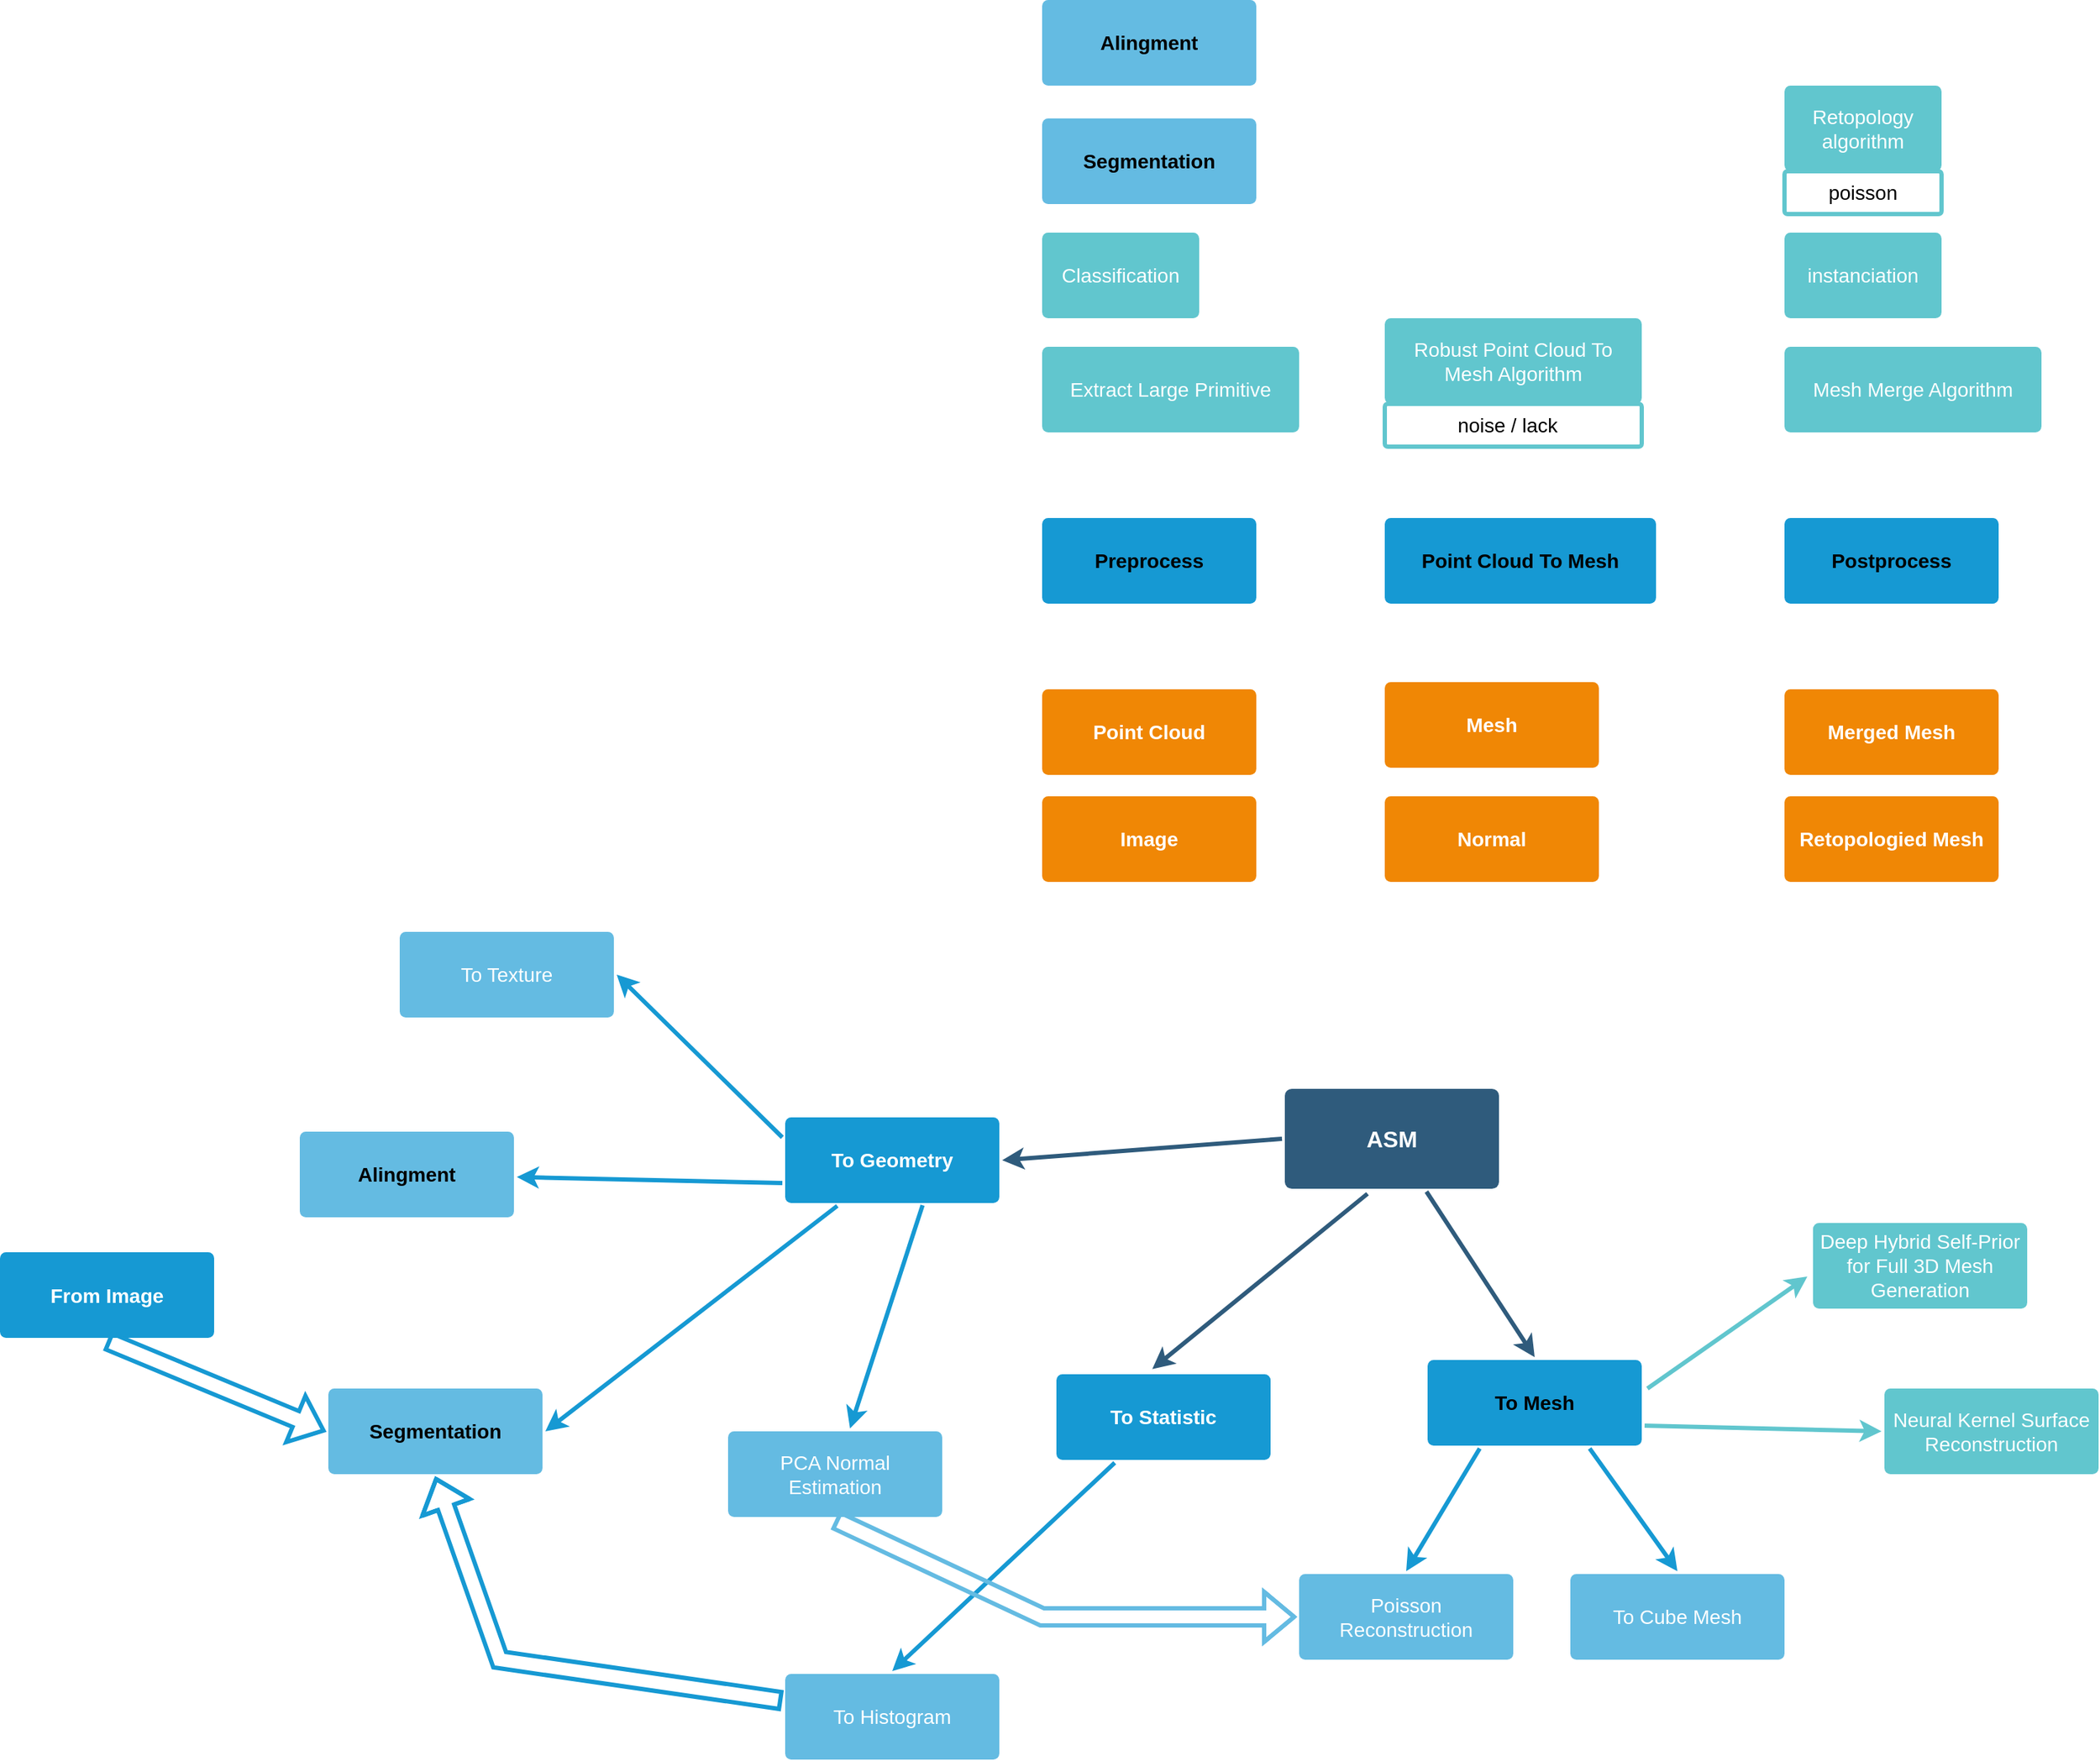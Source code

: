 <mxfile version="24.2.7" type="github">
  <diagram id="6a731a19-8d31-9384-78a2-239565b7b9f0" name="Page-1">
    <mxGraphModel dx="3611" dy="2277" grid="1" gridSize="10" guides="1" tooltips="1" connect="1" arrows="1" fold="1" page="1" pageScale="1" pageWidth="1169" pageHeight="827" background="none" math="0" shadow="0">
      <root>
        <mxCell id="0" />
        <mxCell id="1" parent="0" />
        <mxCell id="1747" value="" style="edgeStyle=none;rounded=0;jumpStyle=none;html=1;shadow=0;labelBackgroundColor=none;startArrow=none;startFill=0;endArrow=classic;endFill=1;jettySize=auto;orthogonalLoop=1;strokeColor=#2F5B7C;strokeWidth=3;fontFamily=Helvetica;fontSize=16;fontColor=#23445D;spacing=5;entryX=0.5;entryY=0;entryDx=0;entryDy=0;" parent="1" source="1749" target="1760" edge="1">
          <mxGeometry relative="1" as="geometry" />
        </mxCell>
        <mxCell id="1749" value="ASM" style="rounded=1;whiteSpace=wrap;html=1;shadow=0;labelBackgroundColor=none;strokeColor=none;strokeWidth=3;fillColor=#2F5B7C;fontFamily=Helvetica;fontSize=16;fontColor=#FFFFFF;align=center;fontStyle=1;spacing=5;arcSize=7;perimeterSpacing=2;" parent="1" vertex="1">
          <mxGeometry x="330" y="320" width="150" height="70" as="geometry" />
        </mxCell>
        <mxCell id="1758" value="" style="edgeStyle=none;rounded=0;jumpStyle=none;html=1;shadow=0;labelBackgroundColor=none;startArrow=none;startFill=0;endArrow=classic;endFill=1;jettySize=auto;orthogonalLoop=1;strokeColor=#1699D3;strokeWidth=3;fontFamily=Helvetica;fontSize=14;fontColor=#FFFFFF;spacing=5;entryX=0.5;entryY=0;entryDx=0;entryDy=0;" parent="1" source="dubBO0x6jDg2hfLxzebg-1798" target="1762" edge="1">
          <mxGeometry relative="1" as="geometry" />
        </mxCell>
        <mxCell id="1760" value="To Mesh" style="rounded=1;whiteSpace=wrap;html=1;shadow=0;labelBackgroundColor=none;strokeColor=none;strokeWidth=3;fillColor=#1699d3;fontFamily=Helvetica;fontSize=14;fontColor=#000000;align=center;spacing=5;fontStyle=1;arcSize=7;perimeterSpacing=2;" parent="1" vertex="1">
          <mxGeometry x="430" y="510" width="150" height="60" as="geometry" />
        </mxCell>
        <mxCell id="1762" value="To Histogram" style="rounded=1;whiteSpace=wrap;html=1;shadow=0;labelBackgroundColor=none;strokeColor=none;strokeWidth=3;fillColor=#64bbe2;fontFamily=Helvetica;fontSize=14;fontColor=#FFFFFF;align=center;spacing=5;arcSize=7;perimeterSpacing=2;" parent="1" vertex="1">
          <mxGeometry x="-20" y="730" width="150" height="60" as="geometry" />
        </mxCell>
        <mxCell id="1772" value="Deep Hybrid Self-Prior for Full 3D Mesh Generation" style="rounded=1;whiteSpace=wrap;html=1;shadow=0;labelBackgroundColor=none;strokeColor=none;strokeWidth=3;fillColor=#61c6ce;fontFamily=Helvetica;fontSize=14;fontColor=#FFFFFF;align=center;spacing=5;fontStyle=0;arcSize=7;perimeterSpacing=2;" parent="1" vertex="1">
          <mxGeometry x="700" y="414" width="150" height="60" as="geometry" />
        </mxCell>
        <mxCell id="dubBO0x6jDg2hfLxzebg-1780" value="" style="edgeStyle=none;rounded=0;jumpStyle=none;html=1;shadow=0;labelBackgroundColor=none;startArrow=none;startFill=0;endArrow=classic;endFill=1;jettySize=auto;orthogonalLoop=1;strokeColor=#1699D3;strokeWidth=3;fontFamily=Helvetica;fontSize=14;fontColor=#FFFFFF;spacing=5;exitX=0.638;exitY=0.993;exitDx=0;exitDy=0;exitPerimeter=0;" edge="1" parent="1" target="dubBO0x6jDg2hfLxzebg-1781" source="dubBO0x6jDg2hfLxzebg-1794">
          <mxGeometry relative="1" as="geometry">
            <mxPoint x="504" y="620" as="sourcePoint" />
          </mxGeometry>
        </mxCell>
        <mxCell id="dubBO0x6jDg2hfLxzebg-1781" value="PCA Normal Estimation" style="rounded=1;whiteSpace=wrap;html=1;shadow=0;labelBackgroundColor=none;strokeColor=none;strokeWidth=3;fillColor=#64bbe2;fontFamily=Helvetica;fontSize=14;fontColor=#FFFFFF;align=center;spacing=5;arcSize=7;perimeterSpacing=2;" vertex="1" parent="1">
          <mxGeometry x="-60" y="560" width="150" height="60" as="geometry" />
        </mxCell>
        <mxCell id="dubBO0x6jDg2hfLxzebg-1784" value="To Cube Mesh" style="rounded=1;whiteSpace=wrap;html=1;shadow=0;labelBackgroundColor=none;strokeColor=none;strokeWidth=3;fillColor=#64bbe2;fontFamily=Helvetica;fontSize=14;fontColor=#FFFFFF;align=center;spacing=5;arcSize=7;perimeterSpacing=2;" vertex="1" parent="1">
          <mxGeometry x="530" y="660" width="150" height="60" as="geometry" />
        </mxCell>
        <mxCell id="dubBO0x6jDg2hfLxzebg-1785" value="" style="edgeStyle=none;rounded=0;jumpStyle=none;html=1;shadow=0;labelBackgroundColor=none;startArrow=none;startFill=0;endArrow=classic;endFill=1;jettySize=auto;orthogonalLoop=1;strokeColor=#1699D3;strokeWidth=3;fontFamily=Helvetica;fontSize=14;fontColor=#FFFFFF;spacing=5;exitX=0.75;exitY=1;exitDx=0;exitDy=0;entryX=0.5;entryY=0;entryDx=0;entryDy=0;" edge="1" parent="1" source="1760" target="dubBO0x6jDg2hfLxzebg-1784">
          <mxGeometry relative="1" as="geometry">
            <mxPoint x="404" y="592" as="sourcePoint" />
            <mxPoint x="485" y="728" as="targetPoint" />
          </mxGeometry>
        </mxCell>
        <mxCell id="dubBO0x6jDg2hfLxzebg-1794" value="To Geometry" style="rounded=1;whiteSpace=wrap;html=1;shadow=0;labelBackgroundColor=none;strokeColor=none;strokeWidth=3;fillColor=#1699d3;fontFamily=Helvetica;fontSize=14;fontColor=#FFFFFF;align=center;spacing=5;fontStyle=1;arcSize=7;perimeterSpacing=2;" vertex="1" parent="1">
          <mxGeometry x="-20" y="340" width="150" height="60" as="geometry" />
        </mxCell>
        <mxCell id="dubBO0x6jDg2hfLxzebg-1795" value="" style="edgeStyle=none;rounded=0;jumpStyle=none;html=1;shadow=0;labelBackgroundColor=none;startArrow=none;startFill=0;endArrow=classic;endFill=1;jettySize=auto;orthogonalLoop=1;strokeColor=#2F5B7C;strokeWidth=3;fontFamily=Helvetica;fontSize=16;fontColor=#23445D;spacing=5;entryX=1;entryY=0.5;entryDx=0;entryDy=0;exitX=0;exitY=0.5;exitDx=0;exitDy=0;" edge="1" parent="1" source="1749" target="dubBO0x6jDg2hfLxzebg-1794">
          <mxGeometry relative="1" as="geometry">
            <mxPoint x="412" y="434" as="sourcePoint" />
            <mxPoint x="202" y="454" as="targetPoint" />
          </mxGeometry>
        </mxCell>
        <mxCell id="dubBO0x6jDg2hfLxzebg-1796" value="Poisson Reconstruction" style="rounded=1;whiteSpace=wrap;html=1;shadow=0;labelBackgroundColor=none;strokeColor=none;strokeWidth=3;fillColor=#64bbe2;fontFamily=Helvetica;fontSize=14;fontColor=#FFFFFF;align=center;spacing=5;arcSize=7;perimeterSpacing=2;" vertex="1" parent="1">
          <mxGeometry x="340" y="660" width="150" height="60" as="geometry" />
        </mxCell>
        <mxCell id="dubBO0x6jDg2hfLxzebg-1797" value="" style="edgeStyle=none;rounded=0;jumpStyle=none;html=1;shadow=0;labelBackgroundColor=none;startArrow=none;startFill=0;endArrow=classic;endFill=1;jettySize=auto;orthogonalLoop=1;strokeColor=#1699D3;strokeWidth=3;fontFamily=Helvetica;fontSize=14;fontColor=#FFFFFF;spacing=5;exitX=0.25;exitY=1;exitDx=0;exitDy=0;entryX=0.5;entryY=0;entryDx=0;entryDy=0;" edge="1" parent="1" source="1760" target="dubBO0x6jDg2hfLxzebg-1796">
          <mxGeometry relative="1" as="geometry">
            <mxPoint x="380" y="593.5" as="sourcePoint" />
            <mxPoint x="453" y="614.5" as="targetPoint" />
          </mxGeometry>
        </mxCell>
        <mxCell id="dubBO0x6jDg2hfLxzebg-1798" value="To Statistic" style="rounded=1;whiteSpace=wrap;html=1;shadow=0;labelBackgroundColor=none;strokeColor=none;strokeWidth=3;fillColor=#1699d3;fontFamily=Helvetica;fontSize=14;fontColor=#FFFFFF;align=center;spacing=5;fontStyle=1;arcSize=7;perimeterSpacing=2;" vertex="1" parent="1">
          <mxGeometry x="170" y="520" width="150" height="60" as="geometry" />
        </mxCell>
        <mxCell id="dubBO0x6jDg2hfLxzebg-1799" value="" style="edgeStyle=none;rounded=0;jumpStyle=none;html=1;shadow=0;labelBackgroundColor=none;startArrow=none;startFill=0;endArrow=classic;endFill=1;jettySize=auto;orthogonalLoop=1;strokeColor=#2F5B7C;strokeWidth=3;fontFamily=Helvetica;fontSize=16;fontColor=#23445D;spacing=5;entryX=0.449;entryY=-0.026;entryDx=0;entryDy=0;exitX=0.389;exitY=1.02;exitDx=0;exitDy=0;exitPerimeter=0;entryPerimeter=0;" edge="1" parent="1" source="1749" target="dubBO0x6jDg2hfLxzebg-1798">
          <mxGeometry relative="1" as="geometry">
            <mxPoint x="434" y="440" as="sourcePoint" />
            <mxPoint x="222" y="490" as="targetPoint" />
          </mxGeometry>
        </mxCell>
        <mxCell id="dubBO0x6jDg2hfLxzebg-1800" value="&lt;b&gt;Segmentation&lt;/b&gt;" style="rounded=1;whiteSpace=wrap;html=1;shadow=0;labelBackgroundColor=none;strokeColor=none;strokeWidth=3;fillColor=#64bbe2;fontFamily=Helvetica;fontSize=14;fontColor=#000000;align=center;spacing=5;arcSize=7;perimeterSpacing=2;" vertex="1" parent="1">
          <mxGeometry x="-340" y="530" width="150" height="60" as="geometry" />
        </mxCell>
        <mxCell id="dubBO0x6jDg2hfLxzebg-1801" value="&lt;b&gt;Alingment&lt;/b&gt;" style="rounded=1;whiteSpace=wrap;html=1;shadow=0;labelBackgroundColor=none;strokeColor=none;strokeWidth=3;fillColor=#64bbe2;fontFamily=Helvetica;fontSize=14;fontColor=#000000;align=center;spacing=5;arcSize=7;perimeterSpacing=2;" vertex="1" parent="1">
          <mxGeometry x="-360" y="350" width="150" height="60" as="geometry" />
        </mxCell>
        <mxCell id="dubBO0x6jDg2hfLxzebg-1802" value="To Texture" style="rounded=1;whiteSpace=wrap;html=1;shadow=0;labelBackgroundColor=none;strokeColor=none;strokeWidth=3;fillColor=#64bbe2;fontFamily=Helvetica;fontSize=14;fontColor=#FFFFFF;align=center;spacing=5;arcSize=7;perimeterSpacing=2;" vertex="1" parent="1">
          <mxGeometry x="-290" y="210" width="150" height="60" as="geometry" />
        </mxCell>
        <mxCell id="dubBO0x6jDg2hfLxzebg-1803" value="" style="edgeStyle=none;rounded=0;jumpStyle=none;html=1;shadow=0;labelBackgroundColor=none;startArrow=none;startFill=0;endArrow=classic;endFill=1;jettySize=auto;orthogonalLoop=1;strokeColor=#1699D3;strokeWidth=3;fontFamily=Helvetica;fontSize=14;fontColor=#FFFFFF;spacing=5;exitX=0.25;exitY=1;exitDx=0;exitDy=0;entryX=1;entryY=0.5;entryDx=0;entryDy=0;" edge="1" parent="1" source="dubBO0x6jDg2hfLxzebg-1794" target="dubBO0x6jDg2hfLxzebg-1800">
          <mxGeometry relative="1" as="geometry">
            <mxPoint x="66" y="506" as="sourcePoint" />
            <mxPoint x="-3" y="608" as="targetPoint" />
          </mxGeometry>
        </mxCell>
        <mxCell id="dubBO0x6jDg2hfLxzebg-1804" value="" style="edgeStyle=none;rounded=0;jumpStyle=none;html=1;shadow=0;labelBackgroundColor=none;startArrow=none;startFill=0;endArrow=classic;endFill=1;jettySize=auto;orthogonalLoop=1;strokeColor=#1699D3;strokeWidth=3;fontFamily=Helvetica;fontSize=14;fontColor=#FFFFFF;spacing=5;exitX=0;exitY=0.75;exitDx=0;exitDy=0;" edge="1" parent="1" source="dubBO0x6jDg2hfLxzebg-1794" target="dubBO0x6jDg2hfLxzebg-1801">
          <mxGeometry relative="1" as="geometry">
            <mxPoint x="-40" y="471.5" as="sourcePoint" />
            <mxPoint x="-135" y="524.5" as="targetPoint" />
          </mxGeometry>
        </mxCell>
        <mxCell id="dubBO0x6jDg2hfLxzebg-1805" value="" style="edgeStyle=none;rounded=0;jumpStyle=none;html=1;shadow=0;labelBackgroundColor=none;startArrow=none;startFill=0;endArrow=classic;endFill=1;jettySize=auto;orthogonalLoop=1;strokeColor=#1699D3;strokeWidth=3;fontFamily=Helvetica;fontSize=14;fontColor=#FFFFFF;spacing=5;exitX=0;exitY=0.25;exitDx=0;exitDy=0;entryX=1;entryY=0.5;entryDx=0;entryDy=0;" edge="1" parent="1" source="dubBO0x6jDg2hfLxzebg-1794" target="dubBO0x6jDg2hfLxzebg-1802">
          <mxGeometry relative="1" as="geometry">
            <mxPoint x="-2" y="384.5" as="sourcePoint" />
            <mxPoint x="-100" y="378" as="targetPoint" />
          </mxGeometry>
        </mxCell>
        <mxCell id="dubBO0x6jDg2hfLxzebg-1807" value="Neural Kernel Surface Reconstruction" style="rounded=1;whiteSpace=wrap;html=1;shadow=0;labelBackgroundColor=none;strokeColor=none;strokeWidth=3;fillColor=#61c6ce;fontFamily=Helvetica;fontSize=14;fontColor=#FFFFFF;align=center;spacing=5;fontStyle=0;arcSize=7;perimeterSpacing=2;" vertex="1" parent="1">
          <mxGeometry x="750" y="530" width="150" height="60" as="geometry" />
        </mxCell>
        <mxCell id="dubBO0x6jDg2hfLxzebg-1808" value="" style="edgeStyle=none;rounded=0;jumpStyle=none;html=1;shadow=0;labelBackgroundColor=none;startArrow=none;startFill=0;endArrow=classic;endFill=1;jettySize=auto;orthogonalLoop=1;strokeColor=#61C6CE;strokeWidth=3;fontFamily=Helvetica;fontSize=14;fontColor=#FFFFFF;spacing=5;exitX=1;exitY=0.75;exitDx=0;exitDy=0;entryX=0;entryY=0.5;entryDx=0;entryDy=0;" edge="1" parent="1" source="1760" target="dubBO0x6jDg2hfLxzebg-1807">
          <mxGeometry relative="1" as="geometry">
            <mxPoint x="554" y="582" as="sourcePoint" />
            <mxPoint x="810" y="556" as="targetPoint" />
          </mxGeometry>
        </mxCell>
        <mxCell id="dubBO0x6jDg2hfLxzebg-1809" value="" style="edgeStyle=none;rounded=0;jumpStyle=none;html=1;shadow=0;labelBackgroundColor=none;startArrow=none;startFill=0;endArrow=classic;endFill=1;jettySize=auto;orthogonalLoop=1;strokeColor=#61C6CE;strokeWidth=3;fontFamily=Helvetica;fontSize=14;fontColor=#FFFFFF;spacing=5;exitX=1;exitY=0.75;exitDx=0;exitDy=0;entryX=-0.013;entryY=0.618;entryDx=0;entryDy=0;entryPerimeter=0;" edge="1" parent="1" target="1772">
          <mxGeometry relative="1" as="geometry">
            <mxPoint x="584" y="530" as="sourcePoint" />
            <mxPoint x="820" y="534" as="targetPoint" />
          </mxGeometry>
        </mxCell>
        <mxCell id="dubBO0x6jDg2hfLxzebg-1810" value="From Image" style="rounded=1;whiteSpace=wrap;html=1;shadow=0;labelBackgroundColor=none;strokeColor=none;strokeWidth=3;fillColor=#1699d3;fontFamily=Helvetica;fontSize=14;fontColor=#FFFFFF;align=center;spacing=5;fontStyle=1;arcSize=7;perimeterSpacing=2;" vertex="1" parent="1">
          <mxGeometry x="-570" y="434.5" width="150" height="60" as="geometry" />
        </mxCell>
        <mxCell id="dubBO0x6jDg2hfLxzebg-1811" value="" style="edgeStyle=none;rounded=0;jumpStyle=none;html=1;shadow=0;labelBackgroundColor=none;startArrow=none;startFill=0;endArrow=classic;endFill=1;jettySize=auto;orthogonalLoop=1;strokeColor=#1699D3;strokeWidth=3;fontFamily=Helvetica;fontSize=14;fontColor=#FFFFFF;spacing=5;exitX=0.5;exitY=1;exitDx=0;exitDy=0;entryX=0;entryY=0.5;entryDx=0;entryDy=0;shape=flexArrow;" edge="1" parent="1" source="dubBO0x6jDg2hfLxzebg-1810" target="dubBO0x6jDg2hfLxzebg-1800">
          <mxGeometry relative="1" as="geometry">
            <mxPoint x="-605" y="527" as="sourcePoint" />
            <mxPoint x="-790" y="590" as="targetPoint" />
          </mxGeometry>
        </mxCell>
        <mxCell id="dubBO0x6jDg2hfLxzebg-1812" value="" style="edgeStyle=none;rounded=0;jumpStyle=none;html=1;shadow=0;labelBackgroundColor=none;startArrow=none;startFill=0;endArrow=classic;endFill=1;jettySize=auto;orthogonalLoop=1;strokeColor=#1699D3;strokeWidth=3;fontFamily=Helvetica;fontSize=14;fontColor=#FFFFFF;spacing=5;entryX=0.5;entryY=1;entryDx=0;entryDy=0;shape=flexArrow;" edge="1" parent="1" source="1762" target="dubBO0x6jDg2hfLxzebg-1800">
          <mxGeometry relative="1" as="geometry">
            <mxPoint x="-190" y="790" as="sourcePoint" />
            <mxPoint x="-37" y="853" as="targetPoint" />
            <Array as="points">
              <mxPoint x="-220" y="720" />
            </Array>
          </mxGeometry>
        </mxCell>
        <mxCell id="dubBO0x6jDg2hfLxzebg-1814" value="" style="edgeStyle=none;rounded=0;jumpStyle=none;html=1;shadow=0;labelBackgroundColor=none;startArrow=none;startFill=0;endArrow=classic;endFill=1;jettySize=auto;orthogonalLoop=1;strokeColor=#64BBE2;strokeWidth=3;fontFamily=Helvetica;fontSize=14;fontColor=#FFFFFF;spacing=5;exitX=0.5;exitY=1;exitDx=0;exitDy=0;entryX=0;entryY=0.5;entryDx=0;entryDy=0;shape=flexArrow;" edge="1" parent="1" source="dubBO0x6jDg2hfLxzebg-1781" target="dubBO0x6jDg2hfLxzebg-1796">
          <mxGeometry relative="1" as="geometry">
            <mxPoint x="260" y="650" as="sourcePoint" />
            <mxPoint x="209" y="806" as="targetPoint" />
            <Array as="points">
              <mxPoint x="160" y="690" />
            </Array>
          </mxGeometry>
        </mxCell>
        <mxCell id="dubBO0x6jDg2hfLxzebg-1819" value="&lt;b&gt;Alingment&lt;/b&gt;" style="rounded=1;whiteSpace=wrap;html=1;shadow=0;labelBackgroundColor=none;strokeColor=none;strokeWidth=3;fillColor=#64bbe2;fontFamily=Helvetica;fontSize=14;fontColor=#000000;align=center;spacing=5;arcSize=7;perimeterSpacing=2;" vertex="1" parent="1">
          <mxGeometry x="160" y="-443" width="150" height="60" as="geometry" />
        </mxCell>
        <mxCell id="dubBO0x6jDg2hfLxzebg-1820" value="&lt;b&gt;Segmentation&lt;/b&gt;" style="rounded=1;whiteSpace=wrap;html=1;shadow=0;labelBackgroundColor=none;strokeColor=none;strokeWidth=3;fillColor=#64bbe2;fontFamily=Helvetica;fontSize=14;fontColor=#000000;align=center;spacing=5;arcSize=7;perimeterSpacing=2;" vertex="1" parent="1">
          <mxGeometry x="160" y="-360" width="150" height="60" as="geometry" />
        </mxCell>
        <mxCell id="dubBO0x6jDg2hfLxzebg-1821" value="Point Cloud To Mesh" style="rounded=1;whiteSpace=wrap;html=1;shadow=0;labelBackgroundColor=none;strokeColor=none;strokeWidth=3;fillColor=#1699d3;fontFamily=Helvetica;fontSize=14;fontColor=#000000;align=center;spacing=5;fontStyle=1;arcSize=7;perimeterSpacing=2;" vertex="1" parent="1">
          <mxGeometry x="400" y="-80" width="190" height="60" as="geometry" />
        </mxCell>
        <mxCell id="dubBO0x6jDg2hfLxzebg-1824" value="Point Cloud" style="rounded=1;whiteSpace=wrap;html=1;shadow=0;labelBackgroundColor=none;strokeColor=none;strokeWidth=3;fillColor=#F08705;fontFamily=Helvetica;fontSize=14;fontColor=#FFFFFF;align=center;spacing=5;fontStyle=1;arcSize=7;perimeterSpacing=2;" vertex="1" parent="1">
          <mxGeometry x="160" y="40" width="150" height="60" as="geometry" />
        </mxCell>
        <mxCell id="dubBO0x6jDg2hfLxzebg-1825" value="Mesh" style="rounded=1;whiteSpace=wrap;html=1;shadow=0;labelBackgroundColor=none;strokeColor=none;strokeWidth=3;fillColor=#F08705;fontFamily=Helvetica;fontSize=14;fontColor=#FFFFFF;align=center;spacing=5;fontStyle=1;arcSize=7;perimeterSpacing=2;" vertex="1" parent="1">
          <mxGeometry x="400" y="35" width="150" height="60" as="geometry" />
        </mxCell>
        <mxCell id="dubBO0x6jDg2hfLxzebg-1826" value="Image" style="rounded=1;whiteSpace=wrap;html=1;shadow=0;labelBackgroundColor=none;strokeColor=none;strokeWidth=3;fillColor=#F08705;fontFamily=Helvetica;fontSize=14;fontColor=#FFFFFF;align=center;spacing=5;fontStyle=1;arcSize=7;perimeterSpacing=2;" vertex="1" parent="1">
          <mxGeometry x="160" y="115" width="150" height="60" as="geometry" />
        </mxCell>
        <mxCell id="dubBO0x6jDg2hfLxzebg-1827" value="Normal" style="rounded=1;whiteSpace=wrap;html=1;shadow=0;labelBackgroundColor=none;strokeColor=none;strokeWidth=3;fillColor=#F08705;fontFamily=Helvetica;fontSize=14;fontColor=#FFFFFF;align=center;spacing=5;fontStyle=1;arcSize=7;perimeterSpacing=2;" vertex="1" parent="1">
          <mxGeometry x="400" y="115" width="150" height="60" as="geometry" />
        </mxCell>
        <mxCell id="dubBO0x6jDg2hfLxzebg-1828" value="Merged Mesh" style="rounded=1;whiteSpace=wrap;html=1;shadow=0;labelBackgroundColor=none;strokeColor=none;strokeWidth=3;fillColor=#F08705;fontFamily=Helvetica;fontSize=14;fontColor=#FFFFFF;align=center;spacing=5;fontStyle=1;arcSize=7;perimeterSpacing=2;" vertex="1" parent="1">
          <mxGeometry x="680" y="40" width="150" height="60" as="geometry" />
        </mxCell>
        <mxCell id="dubBO0x6jDg2hfLxzebg-1829" value="Mesh Merge Algorithm" style="rounded=1;whiteSpace=wrap;html=1;shadow=0;labelBackgroundColor=none;strokeColor=none;strokeWidth=3;fillColor=#61c6ce;fontFamily=Helvetica;fontSize=14;fontColor=#FFFFFF;align=center;spacing=5;fontStyle=0;arcSize=7;perimeterSpacing=2;" vertex="1" parent="1">
          <mxGeometry x="680" y="-200" width="180" height="60" as="geometry" />
        </mxCell>
        <mxCell id="dubBO0x6jDg2hfLxzebg-1830" value="Extract Large Primitive" style="rounded=1;whiteSpace=wrap;html=1;shadow=0;labelBackgroundColor=none;strokeColor=none;strokeWidth=3;fillColor=#61c6ce;fontFamily=Helvetica;fontSize=14;fontColor=#FFFFFF;align=center;spacing=5;fontStyle=0;arcSize=7;perimeterSpacing=2;" vertex="1" parent="1">
          <mxGeometry x="160" y="-200" width="180" height="60" as="geometry" />
        </mxCell>
        <mxCell id="dubBO0x6jDg2hfLxzebg-1831" value="Postprocess" style="rounded=1;whiteSpace=wrap;html=1;shadow=0;labelBackgroundColor=none;strokeColor=none;strokeWidth=3;fillColor=#1699d3;fontFamily=Helvetica;fontSize=14;fontColor=#000000;align=center;spacing=5;fontStyle=1;arcSize=7;perimeterSpacing=2;" vertex="1" parent="1">
          <mxGeometry x="680" y="-80" width="150" height="60" as="geometry" />
        </mxCell>
        <mxCell id="dubBO0x6jDg2hfLxzebg-1832" value="Classification" style="rounded=1;whiteSpace=wrap;html=1;shadow=0;labelBackgroundColor=none;strokeColor=none;strokeWidth=3;fillColor=#61c6ce;fontFamily=Helvetica;fontSize=14;fontColor=#FFFFFF;align=center;spacing=5;fontStyle=0;arcSize=7;perimeterSpacing=2;" vertex="1" parent="1">
          <mxGeometry x="160" y="-280" width="110" height="60" as="geometry" />
        </mxCell>
        <mxCell id="dubBO0x6jDg2hfLxzebg-1833" value="instanciation" style="rounded=1;whiteSpace=wrap;html=1;shadow=0;labelBackgroundColor=none;strokeColor=none;strokeWidth=3;fillColor=#61c6ce;fontFamily=Helvetica;fontSize=14;fontColor=#FFFFFF;align=center;spacing=5;fontStyle=0;arcSize=7;perimeterSpacing=2;" vertex="1" parent="1">
          <mxGeometry x="680" y="-280" width="110" height="60" as="geometry" />
        </mxCell>
        <mxCell id="dubBO0x6jDg2hfLxzebg-1834" value="Robust Point Cloud To Mesh Algorithm" style="rounded=1;whiteSpace=wrap;html=1;shadow=0;labelBackgroundColor=none;strokeColor=none;strokeWidth=3;fillColor=#61c6ce;fontFamily=Helvetica;fontSize=14;fontColor=#FFFFFF;align=center;spacing=5;fontStyle=0;arcSize=7;perimeterSpacing=2;" vertex="1" parent="1">
          <mxGeometry x="400" y="-220" width="180" height="60" as="geometry" />
        </mxCell>
        <mxCell id="dubBO0x6jDg2hfLxzebg-1836" value="noise / lack&amp;nbsp;&amp;nbsp;" style="rounded=1;whiteSpace=wrap;html=1;shadow=0;labelBackgroundColor=none;strokeWidth=3;fontFamily=Helvetica;fontSize=14;align=center;spacing=5;fontStyle=0;arcSize=7;perimeterSpacing=2;strokeColor=#61C6CE;" vertex="1" parent="1">
          <mxGeometry x="400" y="-160" width="180" height="30" as="geometry" />
        </mxCell>
        <mxCell id="dubBO0x6jDg2hfLxzebg-1837" value="Retopologied Mesh" style="rounded=1;whiteSpace=wrap;html=1;shadow=0;labelBackgroundColor=none;strokeColor=none;strokeWidth=3;fillColor=#F08705;fontFamily=Helvetica;fontSize=14;fontColor=#FFFFFF;align=center;spacing=5;fontStyle=1;arcSize=7;perimeterSpacing=2;" vertex="1" parent="1">
          <mxGeometry x="680" y="115" width="150" height="60" as="geometry" />
        </mxCell>
        <mxCell id="dubBO0x6jDg2hfLxzebg-1838" value="Retopology algorithm" style="rounded=1;whiteSpace=wrap;html=1;shadow=0;labelBackgroundColor=none;strokeColor=none;strokeWidth=3;fillColor=#61c6ce;fontFamily=Helvetica;fontSize=14;fontColor=#FFFFFF;align=center;spacing=5;fontStyle=0;arcSize=7;perimeterSpacing=2;" vertex="1" parent="1">
          <mxGeometry x="680" y="-383" width="110" height="60" as="geometry" />
        </mxCell>
        <mxCell id="dubBO0x6jDg2hfLxzebg-1839" value="poisson" style="rounded=1;whiteSpace=wrap;html=1;shadow=0;labelBackgroundColor=none;strokeWidth=3;fontFamily=Helvetica;fontSize=14;align=center;spacing=5;fontStyle=0;arcSize=7;perimeterSpacing=2;strokeColor=#61C6CE;" vertex="1" parent="1">
          <mxGeometry x="680" y="-323" width="110" height="30" as="geometry" />
        </mxCell>
        <mxCell id="dubBO0x6jDg2hfLxzebg-1840" value="Preprocess" style="rounded=1;whiteSpace=wrap;html=1;shadow=0;labelBackgroundColor=none;strokeColor=none;strokeWidth=3;fillColor=#1699d3;fontFamily=Helvetica;fontSize=14;fontColor=#000000;align=center;spacing=5;fontStyle=1;arcSize=7;perimeterSpacing=2;" vertex="1" parent="1">
          <mxGeometry x="160" y="-80" width="150" height="60" as="geometry" />
        </mxCell>
      </root>
    </mxGraphModel>
  </diagram>
</mxfile>
